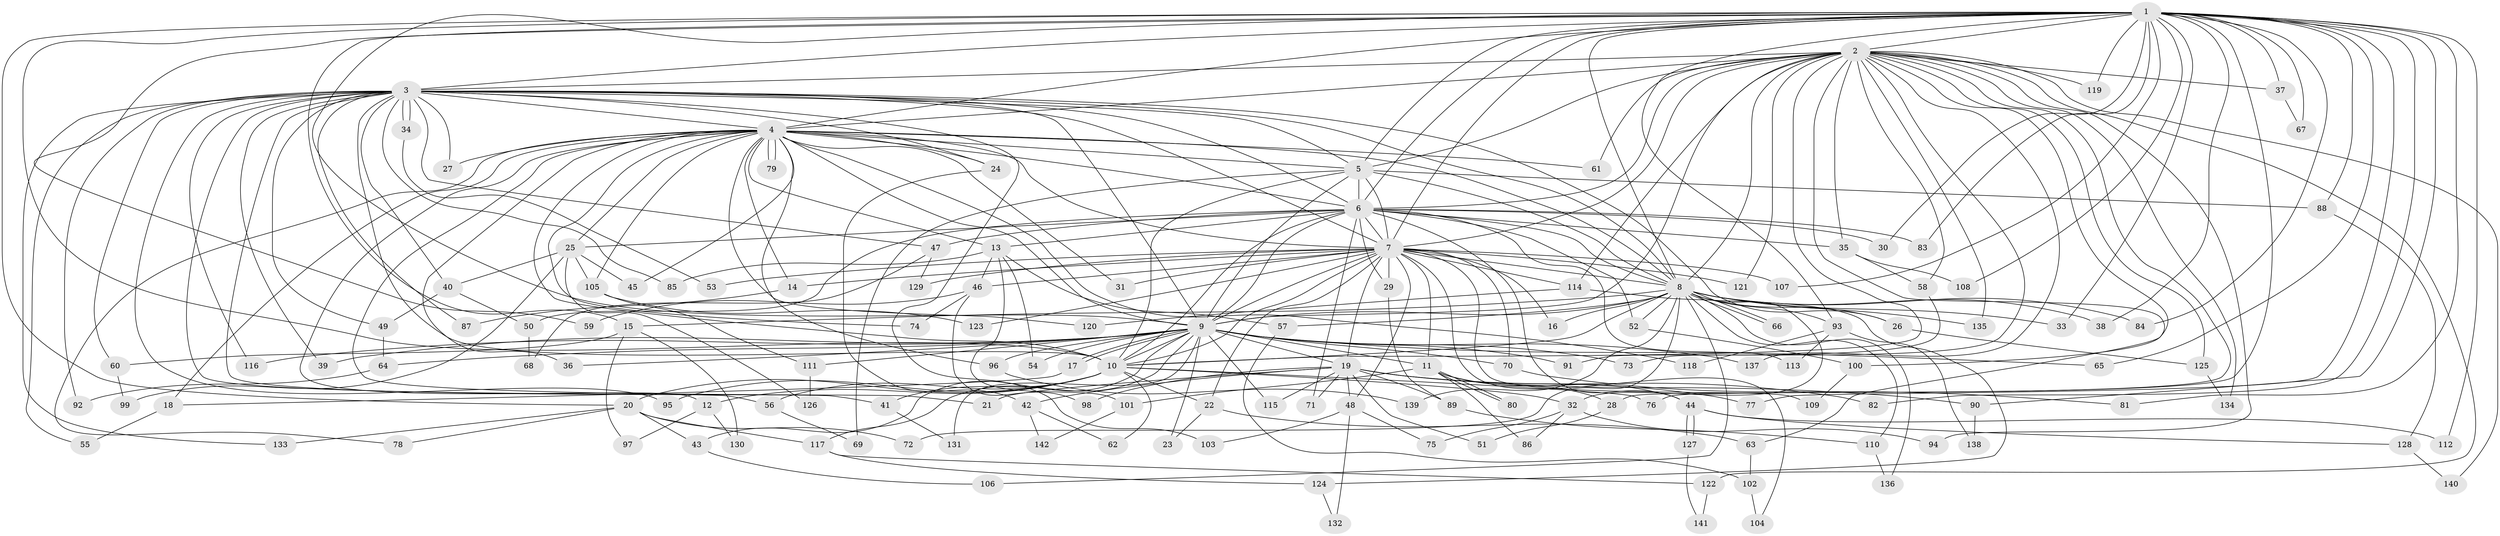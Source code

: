 // coarse degree distribution, {16: 0.011363636363636364, 23: 0.03409090909090909, 4: 0.10227272727272728, 3: 0.2840909090909091, 19: 0.011363636363636364, 2: 0.3522727272727273, 25: 0.03409090909090909, 6: 0.011363636363636364, 7: 0.03409090909090909, 5: 0.06818181818181818, 1: 0.03409090909090909, 26: 0.011363636363636364, 12: 0.011363636363636364}
// Generated by graph-tools (version 1.1) at 2025/36/03/04/25 23:36:26]
// undirected, 142 vertices, 309 edges
graph export_dot {
  node [color=gray90,style=filled];
  1;
  2;
  3;
  4;
  5;
  6;
  7;
  8;
  9;
  10;
  11;
  12;
  13;
  14;
  15;
  16;
  17;
  18;
  19;
  20;
  21;
  22;
  23;
  24;
  25;
  26;
  27;
  28;
  29;
  30;
  31;
  32;
  33;
  34;
  35;
  36;
  37;
  38;
  39;
  40;
  41;
  42;
  43;
  44;
  45;
  46;
  47;
  48;
  49;
  50;
  51;
  52;
  53;
  54;
  55;
  56;
  57;
  58;
  59;
  60;
  61;
  62;
  63;
  64;
  65;
  66;
  67;
  68;
  69;
  70;
  71;
  72;
  73;
  74;
  75;
  76;
  77;
  78;
  79;
  80;
  81;
  82;
  83;
  84;
  85;
  86;
  87;
  88;
  89;
  90;
  91;
  92;
  93;
  94;
  95;
  96;
  97;
  98;
  99;
  100;
  101;
  102;
  103;
  104;
  105;
  106;
  107;
  108;
  109;
  110;
  111;
  112;
  113;
  114;
  115;
  116;
  117;
  118;
  119;
  120;
  121;
  122;
  123;
  124;
  125;
  126;
  127;
  128;
  129;
  130;
  131;
  132;
  133;
  134;
  135;
  136;
  137;
  138;
  139;
  140;
  141;
  142;
  1 -- 2;
  1 -- 3;
  1 -- 4;
  1 -- 5;
  1 -- 6;
  1 -- 7;
  1 -- 8;
  1 -- 9;
  1 -- 10;
  1 -- 15;
  1 -- 20;
  1 -- 30;
  1 -- 33;
  1 -- 37;
  1 -- 38;
  1 -- 59;
  1 -- 65;
  1 -- 67;
  1 -- 76;
  1 -- 77;
  1 -- 81;
  1 -- 82;
  1 -- 83;
  1 -- 84;
  1 -- 88;
  1 -- 90;
  1 -- 93;
  1 -- 107;
  1 -- 108;
  1 -- 112;
  1 -- 119;
  2 -- 3;
  2 -- 4;
  2 -- 5;
  2 -- 6;
  2 -- 7;
  2 -- 8;
  2 -- 9;
  2 -- 10;
  2 -- 28;
  2 -- 35;
  2 -- 37;
  2 -- 58;
  2 -- 61;
  2 -- 63;
  2 -- 73;
  2 -- 94;
  2 -- 100;
  2 -- 114;
  2 -- 119;
  2 -- 121;
  2 -- 122;
  2 -- 125;
  2 -- 134;
  2 -- 135;
  2 -- 137;
  2 -- 140;
  3 -- 4;
  3 -- 5;
  3 -- 6;
  3 -- 7;
  3 -- 8;
  3 -- 9;
  3 -- 10;
  3 -- 24;
  3 -- 26;
  3 -- 27;
  3 -- 34;
  3 -- 34;
  3 -- 39;
  3 -- 40;
  3 -- 41;
  3 -- 47;
  3 -- 49;
  3 -- 55;
  3 -- 56;
  3 -- 60;
  3 -- 85;
  3 -- 87;
  3 -- 92;
  3 -- 95;
  3 -- 103;
  3 -- 116;
  3 -- 133;
  4 -- 5;
  4 -- 6;
  4 -- 7;
  4 -- 8;
  4 -- 9;
  4 -- 10;
  4 -- 12;
  4 -- 13;
  4 -- 14;
  4 -- 18;
  4 -- 21;
  4 -- 24;
  4 -- 25;
  4 -- 27;
  4 -- 31;
  4 -- 36;
  4 -- 45;
  4 -- 61;
  4 -- 74;
  4 -- 78;
  4 -- 79;
  4 -- 79;
  4 -- 96;
  4 -- 105;
  4 -- 118;
  4 -- 120;
  5 -- 6;
  5 -- 7;
  5 -- 8;
  5 -- 9;
  5 -- 10;
  5 -- 69;
  5 -- 88;
  6 -- 7;
  6 -- 8;
  6 -- 9;
  6 -- 10;
  6 -- 13;
  6 -- 25;
  6 -- 29;
  6 -- 30;
  6 -- 35;
  6 -- 44;
  6 -- 47;
  6 -- 50;
  6 -- 52;
  6 -- 71;
  6 -- 83;
  6 -- 113;
  7 -- 8;
  7 -- 9;
  7 -- 10;
  7 -- 11;
  7 -- 14;
  7 -- 16;
  7 -- 19;
  7 -- 22;
  7 -- 29;
  7 -- 31;
  7 -- 46;
  7 -- 48;
  7 -- 53;
  7 -- 70;
  7 -- 104;
  7 -- 107;
  7 -- 109;
  7 -- 114;
  7 -- 121;
  7 -- 123;
  7 -- 129;
  8 -- 9;
  8 -- 10;
  8 -- 15;
  8 -- 16;
  8 -- 26;
  8 -- 32;
  8 -- 33;
  8 -- 38;
  8 -- 52;
  8 -- 57;
  8 -- 66;
  8 -- 66;
  8 -- 72;
  8 -- 84;
  8 -- 93;
  8 -- 106;
  8 -- 110;
  8 -- 135;
  8 -- 136;
  8 -- 139;
  9 -- 10;
  9 -- 11;
  9 -- 17;
  9 -- 17;
  9 -- 19;
  9 -- 23;
  9 -- 36;
  9 -- 39;
  9 -- 43;
  9 -- 54;
  9 -- 64;
  9 -- 65;
  9 -- 70;
  9 -- 73;
  9 -- 91;
  9 -- 96;
  9 -- 111;
  9 -- 115;
  9 -- 116;
  9 -- 117;
  9 -- 131;
  9 -- 137;
  10 -- 12;
  10 -- 20;
  10 -- 22;
  10 -- 32;
  10 -- 41;
  10 -- 56;
  10 -- 62;
  10 -- 76;
  10 -- 95;
  11 -- 28;
  11 -- 44;
  11 -- 80;
  11 -- 80;
  11 -- 86;
  11 -- 101;
  12 -- 97;
  12 -- 130;
  13 -- 46;
  13 -- 54;
  13 -- 57;
  13 -- 85;
  13 -- 101;
  14 -- 87;
  15 -- 60;
  15 -- 97;
  15 -- 130;
  17 -- 18;
  18 -- 55;
  19 -- 21;
  19 -- 42;
  19 -- 48;
  19 -- 51;
  19 -- 71;
  19 -- 77;
  19 -- 82;
  19 -- 89;
  19 -- 90;
  19 -- 98;
  19 -- 115;
  20 -- 43;
  20 -- 72;
  20 -- 78;
  20 -- 117;
  20 -- 133;
  22 -- 23;
  22 -- 63;
  24 -- 42;
  25 -- 40;
  25 -- 45;
  25 -- 99;
  25 -- 105;
  25 -- 126;
  26 -- 125;
  28 -- 51;
  29 -- 89;
  32 -- 75;
  32 -- 86;
  32 -- 94;
  34 -- 53;
  35 -- 58;
  35 -- 108;
  37 -- 67;
  40 -- 49;
  40 -- 50;
  41 -- 131;
  42 -- 62;
  42 -- 142;
  43 -- 106;
  44 -- 112;
  44 -- 127;
  44 -- 127;
  44 -- 128;
  46 -- 59;
  46 -- 74;
  46 -- 98;
  47 -- 68;
  47 -- 129;
  48 -- 75;
  48 -- 103;
  48 -- 132;
  49 -- 64;
  50 -- 68;
  52 -- 100;
  56 -- 69;
  57 -- 102;
  58 -- 91;
  60 -- 99;
  63 -- 102;
  64 -- 92;
  70 -- 81;
  88 -- 128;
  89 -- 110;
  90 -- 138;
  93 -- 113;
  93 -- 118;
  93 -- 138;
  96 -- 139;
  100 -- 109;
  101 -- 142;
  102 -- 104;
  105 -- 111;
  105 -- 123;
  110 -- 136;
  111 -- 126;
  114 -- 120;
  114 -- 124;
  117 -- 122;
  117 -- 124;
  122 -- 141;
  124 -- 132;
  125 -- 134;
  127 -- 141;
  128 -- 140;
}
